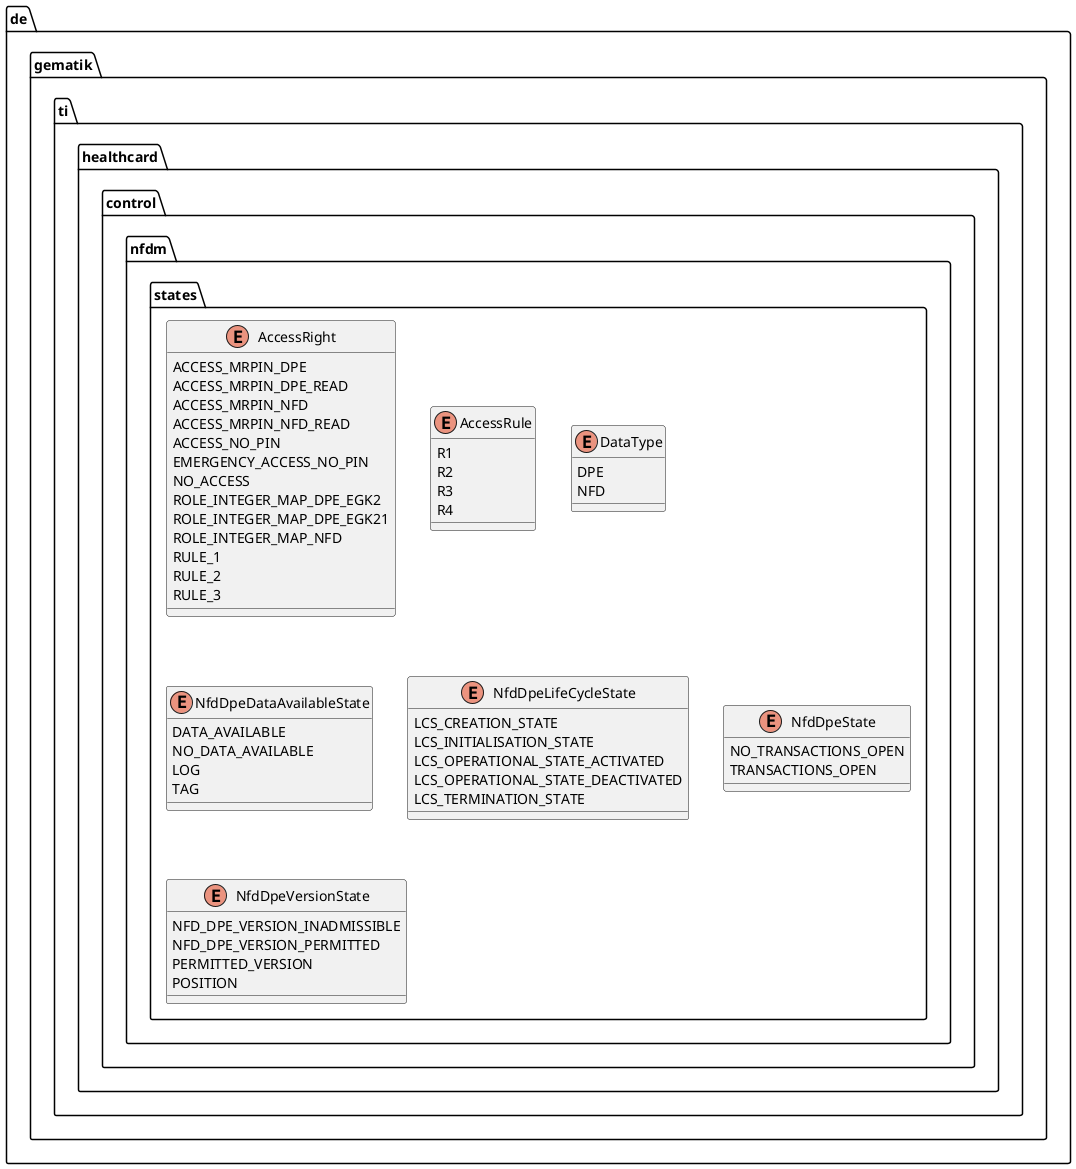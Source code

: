 @startuml



  namespace de.gematik.ti.healthcard.control {
    namespace nfdm {
      namespace states {
        enum AccessRight {
          ACCESS_MRPIN_DPE
          ACCESS_MRPIN_DPE_READ
          ACCESS_MRPIN_NFD
          ACCESS_MRPIN_NFD_READ
          ACCESS_NO_PIN
          EMERGENCY_ACCESS_NO_PIN
          NO_ACCESS
          ROLE_INTEGER_MAP_DPE_EGK2
          ROLE_INTEGER_MAP_DPE_EGK21
          ROLE_INTEGER_MAP_NFD
          RULE_1
          RULE_2
          RULE_3
        }
      }
    }
  }
  

  namespace de.gematik.ti.healthcard.control {
    namespace nfdm {
      namespace states {
        enum AccessRule {
          R1
          R2
          R3
          R4
        }
      }
    }
  }
  

  namespace de.gematik.ti.healthcard.control {
    namespace nfdm {
      namespace states {
        enum DataType {
          DPE
          NFD
        }
      }
    }
  }
  

  namespace de.gematik.ti.healthcard.control {
    namespace nfdm {
      namespace states {
        enum NfdDpeDataAvailableState {
          DATA_AVAILABLE
          NO_DATA_AVAILABLE
          LOG
          TAG
        }
      }
    }
  }
  

  namespace de.gematik.ti.healthcard.control {
    namespace nfdm {
      namespace states {
        enum NfdDpeLifeCycleState {
          LCS_CREATION_STATE
          LCS_INITIALISATION_STATE
          LCS_OPERATIONAL_STATE_ACTIVATED
          LCS_OPERATIONAL_STATE_DEACTIVATED
          LCS_TERMINATION_STATE
        }
      }
    }
  }
  

  namespace de.gematik.ti.healthcard.control {
    namespace nfdm {
      namespace states {
        enum NfdDpeState {
          NO_TRANSACTIONS_OPEN
          TRANSACTIONS_OPEN
        }
      }
    }
  }
  

  namespace de.gematik.ti.healthcard.control {
    namespace nfdm {
      namespace states {
        enum NfdDpeVersionState {
          NFD_DPE_VERSION_INADMISSIBLE
          NFD_DPE_VERSION_PERMITTED
          PERMITTED_VERSION
          POSITION
        }
      }
    }
  }
  










@enduml

